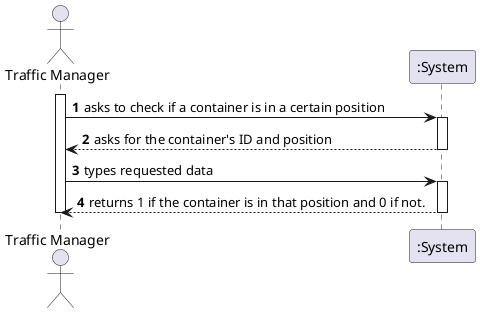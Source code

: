 @startuml
'https://plantuml.com/sequence-diagram

autonumber

actor "Traffic Manager" as TM

activate TM
TM -> ":System" : asks to check if a container is in a certain position

activate ":System"
":System" --> TM : asks for the container's ID and position
deactivate ":System"

TM -> ":System" : types requested data

activate ":System"
":System" --> TM : returns 1 if the container is in that position and 0 if not.
deactivate ":System"

deactivate TM

@enduml